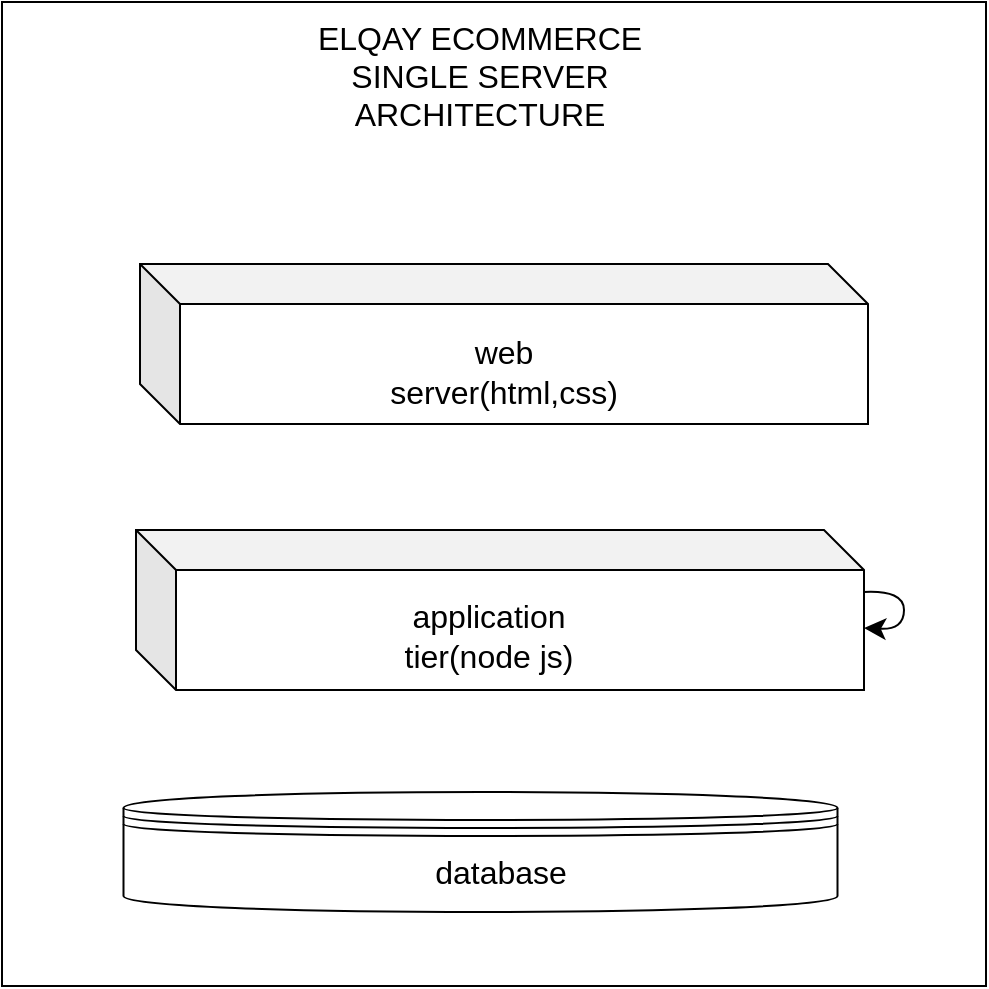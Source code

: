 <mxfile version="20.8.23" type="github">
  <diagram name="Page-1" id="aA9uuy2Wcgg827x1cttv">
    <mxGraphModel dx="1520" dy="134" grid="0" gridSize="10" guides="1" tooltips="1" connect="1" arrows="1" fold="1" page="0" pageScale="1" pageWidth="850" pageHeight="1100" math="0" shadow="0">
      <root>
        <mxCell id="0" />
        <mxCell id="1" parent="0" />
        <mxCell id="19Qt9ZzVDN1tRs_aigPa-1" value="" style="whiteSpace=wrap;html=1;aspect=fixed;fontSize=16;" vertex="1" parent="1">
          <mxGeometry x="-159" y="405" width="492" height="492" as="geometry" />
        </mxCell>
        <mxCell id="19Qt9ZzVDN1tRs_aigPa-5" value="" style="shape=cube;whiteSpace=wrap;html=1;boundedLbl=1;backgroundOutline=1;darkOpacity=0.05;darkOpacity2=0.1;fontSize=16;" vertex="1" parent="1">
          <mxGeometry x="-90" y="536" width="364" height="80" as="geometry" />
        </mxCell>
        <mxCell id="19Qt9ZzVDN1tRs_aigPa-6" value="" style="shape=cube;whiteSpace=wrap;html=1;boundedLbl=1;backgroundOutline=1;darkOpacity=0.05;darkOpacity2=0.1;fontSize=16;" vertex="1" parent="1">
          <mxGeometry x="-92" y="669" width="364" height="80" as="geometry" />
        </mxCell>
        <mxCell id="19Qt9ZzVDN1tRs_aigPa-9" value="" style="shape=datastore;whiteSpace=wrap;html=1;fontSize=16;" vertex="1" parent="1">
          <mxGeometry x="-98.25" y="800" width="357" height="60" as="geometry" />
        </mxCell>
        <mxCell id="19Qt9ZzVDN1tRs_aigPa-10" value="web server(html,css)" style="text;strokeColor=none;fillColor=none;html=1;align=center;verticalAlign=middle;whiteSpace=wrap;rounded=0;fontSize=16;" vertex="1" parent="1">
          <mxGeometry x="30.25" y="575" width="123.5" height="30" as="geometry" />
        </mxCell>
        <mxCell id="19Qt9ZzVDN1tRs_aigPa-11" value="application tier(node js)" style="text;strokeColor=none;fillColor=none;html=1;align=center;verticalAlign=middle;whiteSpace=wrap;rounded=0;fontSize=16;" vertex="1" parent="1">
          <mxGeometry x="37" y="707" width="95" height="30" as="geometry" />
        </mxCell>
        <mxCell id="19Qt9ZzVDN1tRs_aigPa-12" value="database" style="text;strokeColor=none;fillColor=none;html=1;align=center;verticalAlign=middle;whiteSpace=wrap;rounded=0;fontSize=16;" vertex="1" parent="1">
          <mxGeometry x="42.5" y="825" width="95" height="30" as="geometry" />
        </mxCell>
        <mxCell id="19Qt9ZzVDN1tRs_aigPa-14" style="edgeStyle=none;curved=1;rounded=0;orthogonalLoop=1;jettySize=auto;html=1;fontSize=12;startSize=8;endSize=8;" edge="1" parent="1" source="19Qt9ZzVDN1tRs_aigPa-6" target="19Qt9ZzVDN1tRs_aigPa-6">
          <mxGeometry relative="1" as="geometry" />
        </mxCell>
        <mxCell id="19Qt9ZzVDN1tRs_aigPa-15" value="ELQAY ECOMMERCE SINGLE SERVER ARCHITECTURE" style="text;strokeColor=none;fillColor=none;html=1;align=center;verticalAlign=middle;whiteSpace=wrap;rounded=0;fontSize=16;" vertex="1" parent="1">
          <mxGeometry x="-24.75" y="420" width="210" height="44" as="geometry" />
        </mxCell>
      </root>
    </mxGraphModel>
  </diagram>
</mxfile>
